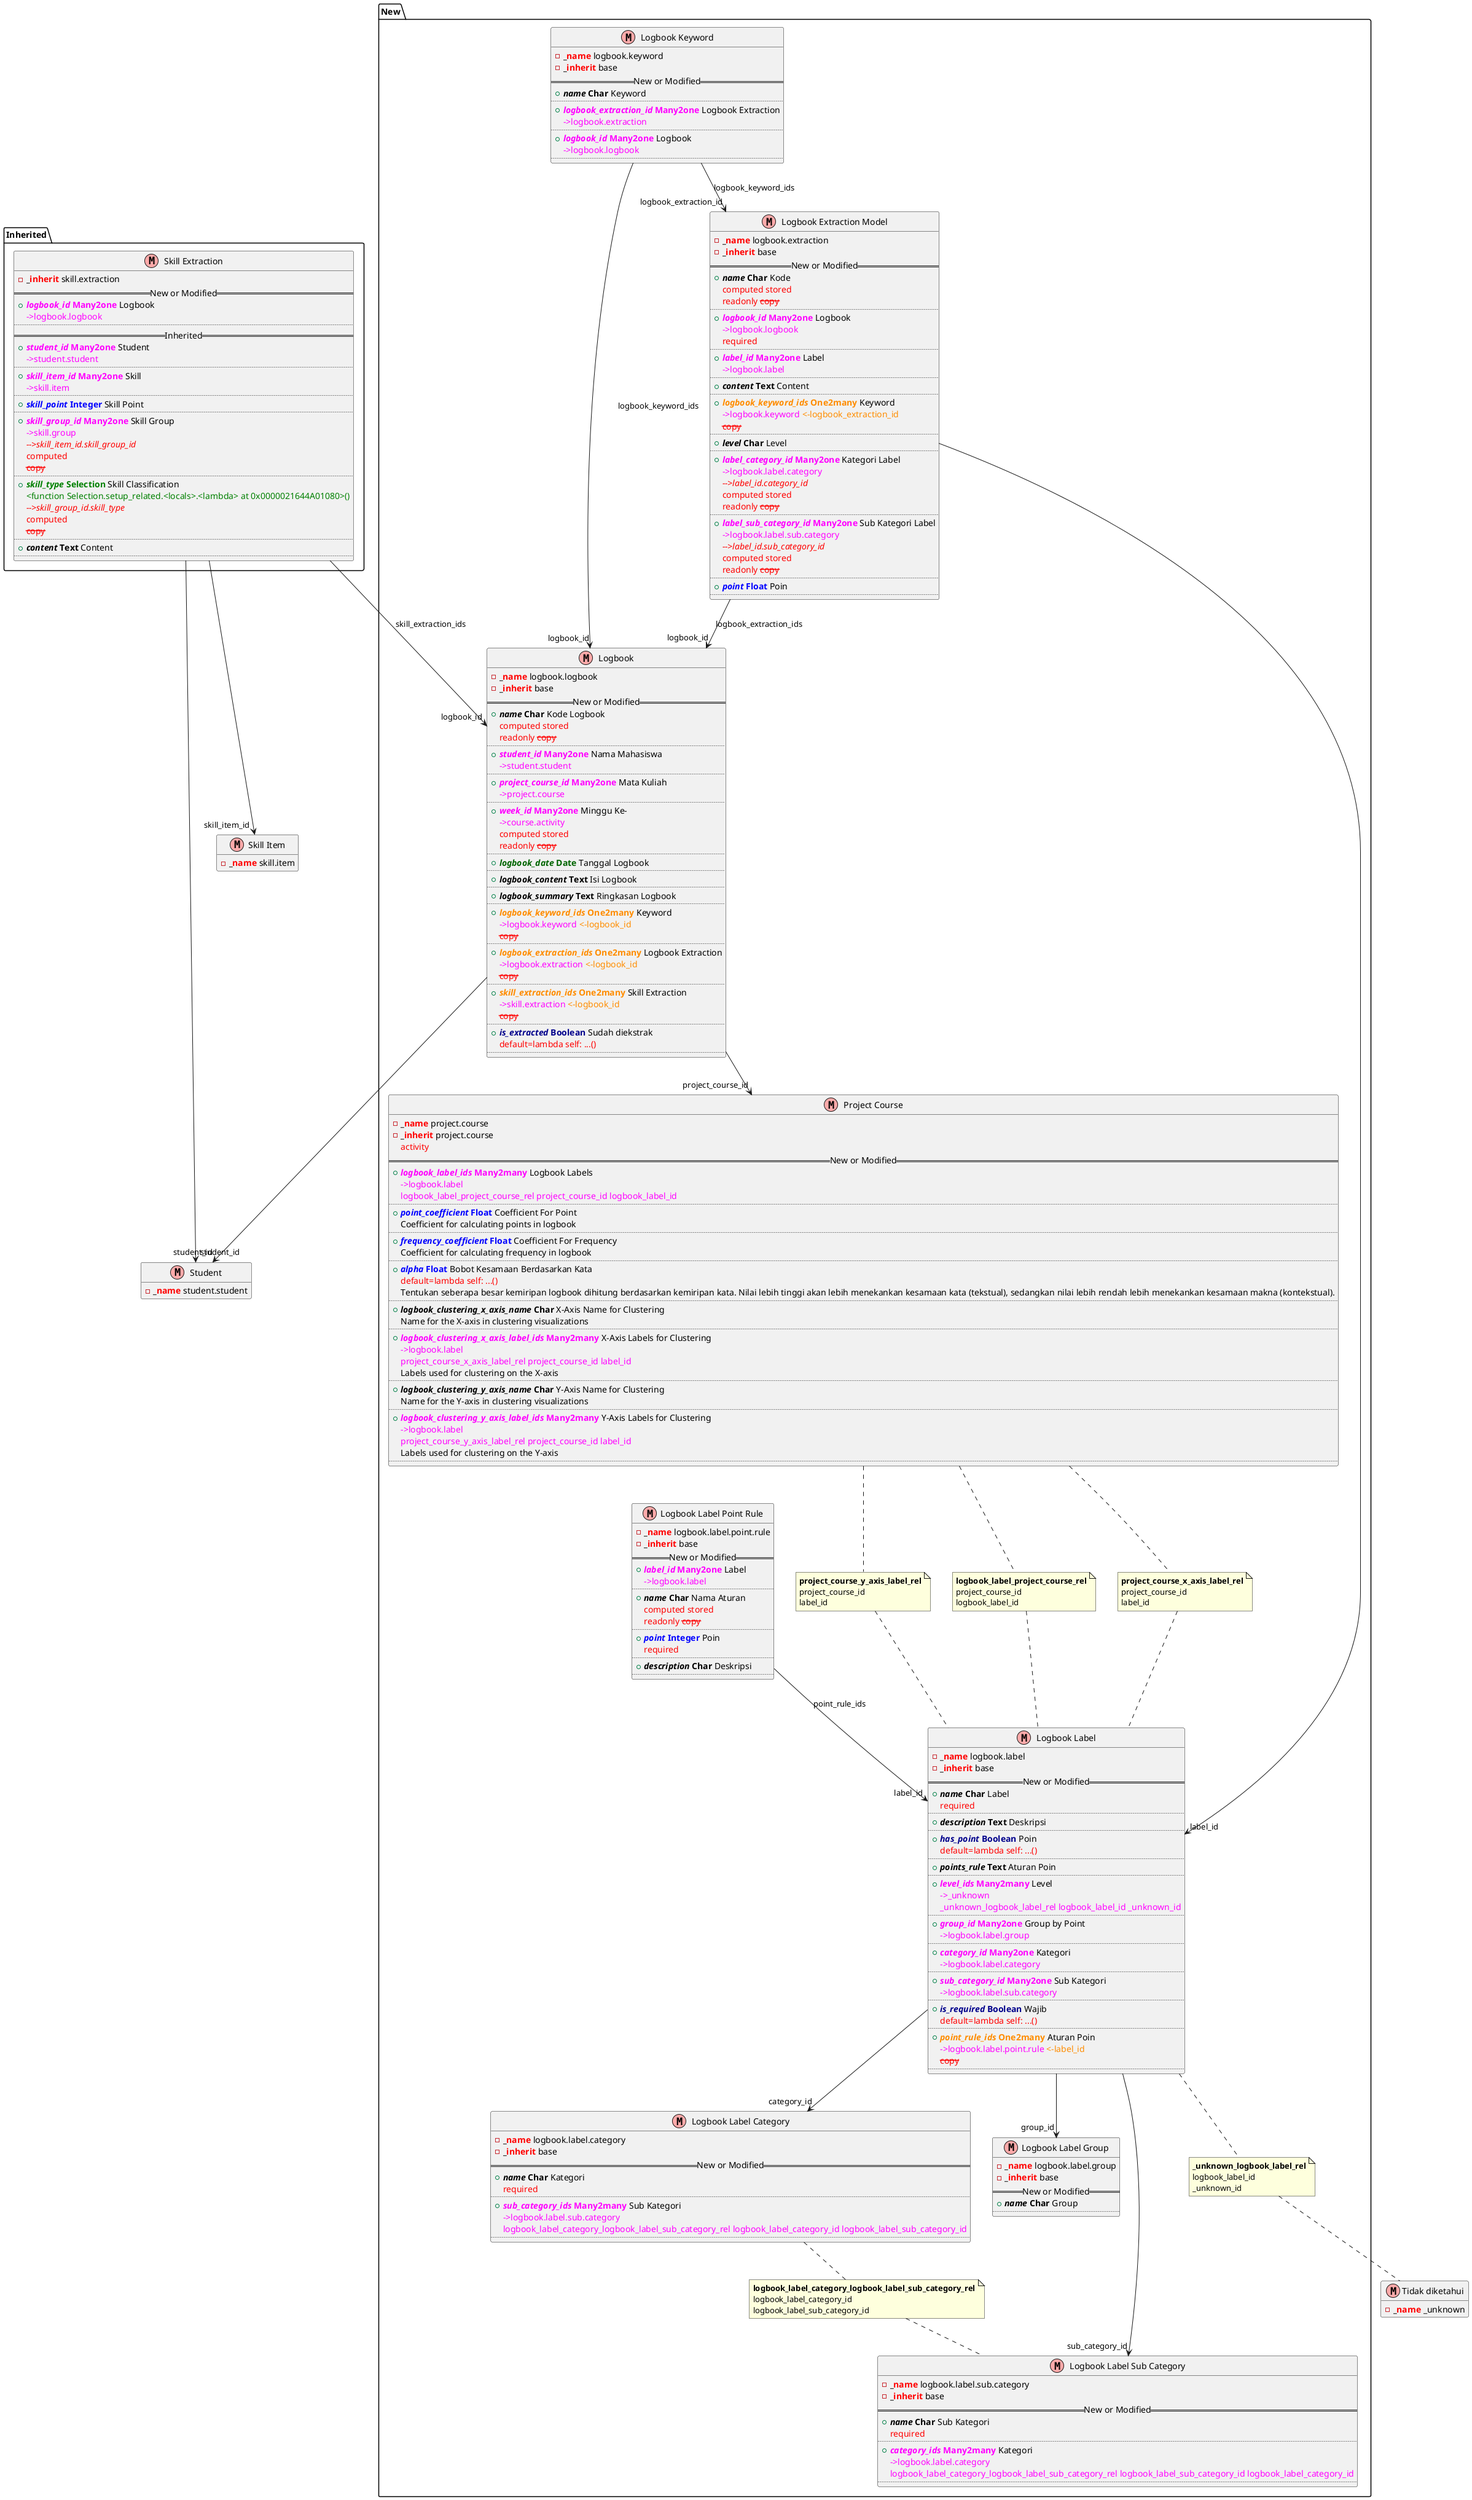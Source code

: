 @startuml jtk_logbook_base
!define Model(name,desc) class name as "desc" << (M,#FFAAAA) >>
!define TransientModel(name,desc) class name as "desc" << (T,magenta) >>
!define AbstractModel(name,desc) class name as "desc" << (T,green) >>
!define model(x) -<b>_<color:red>x</color></b>
!define char(x) +<b><i>x</i> Char</b>
!define m2o(x) +<b><color:magenta><i>x</i> Many2one</color></b>
!define m2m(x) +<b><color:magenta><i>x</i> Many2many</color></b>
!define o2m(x) +<b><color:darkorange><i>x</i> One2many</color></b>
!define ref(x) +<b><color:magenta><i>x</i> Reference</color></b>
!define text(x) +<b><i>x</i> Text</b>
!define html(x) +<b><i>x</i> Html</b>
!define int(x) +<b><color:blue><i>x</i> Integer</color></b>
!define float(x) +<b><color:blue><i>x </i>Float</color></b>
!define money(x) +<b><color:blue><i>x </i>Monetary</color></b>
!define sel(x) +<b><color:green><i>x</i> Selection</color></b>
!define bool(x) +<b><color:darkblue><i>x</i> Boolean</color></b>
!define date(x) +<b><color:darkgreen><i>x</i> Date</color></b>
!define dtime(x) +<b><color:darkgreen><i>x</i> Datetime</color></b>
!define bin(x) +<b><color:purple><i>x</i> Binary</color></b>
!define help(x) x
!define cm(x) <color:magenta>->x</color>
!define inv(x) <color:darkorange><-x</color>
!define rtbl(x) <color:magenta>x</color>
!define col1(x) <color:magenta>x</color>
!define col2(x) <color:magenta>x</color>
!define dom(x) <color:red>x</color>
!define is(x) <color:red>x</color>
!define not(x) <color:red><s>x</s></color>
!define variants(x) <color:green>x</color>
!define default(x) <color:red>default=x</color>
!define related(x) <color:red><i>-->x</i></color>
!define compute(x) <color:red>x()</color>
hide methods
hide stereotypes

package "New" {

Model(LogbookExtraction, "Logbook Extraction Model") {
model(name) logbook.extraction
model(inherit) base
==New or Modified==
char(name) Kode
is(computed) is(stored)
is(readonly) not(copy)
..
m2o(logbook_id) Logbook
cm(logbook.logbook)
is(required)
..
m2o(label_id) Label
cm(logbook.label)
..
text(content) Content
..
o2m(logbook_keyword_ids) Keyword
cm(logbook.keyword) inv(logbook_extraction_id)
not(copy)
..
char(level) Level
..
m2o(label_category_id) Kategori Label
cm(logbook.label.category)
related(label_id.category_id)
is(computed) is(stored)
is(readonly) not(copy)
..
m2o(label_sub_category_id) Sub Kategori Label
cm(logbook.label.sub.category)
related(label_id.sub_category_id)
is(computed) is(stored)
is(readonly) not(copy)
..
float(point) Poin
..
}

Model(LogbookKeyword, "Logbook Keyword") {
model(name) logbook.keyword
model(inherit) base
==New or Modified==
char(name) Keyword
..
m2o(logbook_extraction_id) Logbook Extraction
cm(logbook.extraction)
..
m2o(logbook_id) Logbook
cm(logbook.logbook)
..
}

Model(LogbookLabel, "Logbook Label") {
model(name) logbook.label
model(inherit) base
==New or Modified==
char(name) Label
is(required)
..
text(description) Deskripsi
..
bool(has_point) Poin
default(lambda self: ...())
..
text(points_rule) Aturan Poin
..
m2m(level_ids) Level
cm(_unknown)
rtbl(_unknown_logbook_label_rel) col1(logbook_label_id) col2(_unknown_id)
..
m2o(group_id) Group by Point
cm(logbook.label.group)
..
m2o(category_id) Kategori
cm(logbook.label.category)
..
m2o(sub_category_id) Sub Kategori
cm(logbook.label.sub.category)
..
bool(is_required) Wajib
default(lambda self: ...())
..
o2m(point_rule_ids) Aturan Poin
cm(logbook.label.point.rule) inv(label_id)
not(copy)
..
}

Model(LogbookLabelCategory, "Logbook Label Category") {
model(name) logbook.label.category
model(inherit) base
==New or Modified==
char(name) Kategori
is(required)
..
m2m(sub_category_ids) Sub Kategori
cm(logbook.label.sub.category)
rtbl(logbook_label_category_logbook_label_sub_category_rel) col1(logbook_label_category_id) col2(logbook_label_sub_category_id)
..
}

Model(LogbookLabelGroup, "Logbook Label Group") {
model(name) logbook.label.group
model(inherit) base
==New or Modified==
char(name) Group
..
}

Model(LogbookLabelPointRule, "Logbook Label Point Rule") {
model(name) logbook.label.point.rule
model(inherit) base
==New or Modified==
m2o(label_id) Label
cm(logbook.label)
..
char(name) Nama Aturan
is(computed) is(stored)
is(readonly) not(copy)
..
int(point) Poin
is(required)
..
char(description) Deskripsi
..
}

Model(LogbookLabelSubCategory, "Logbook Label Sub Category") {
model(name) logbook.label.sub.category
model(inherit) base
==New or Modified==
char(name) Sub Kategori
is(required)
..
m2m(category_ids) Kategori
cm(logbook.label.category)
rtbl(logbook_label_category_logbook_label_sub_category_rel) col1(logbook_label_sub_category_id) col2(logbook_label_category_id)
..
}

Model(LogbookLogbook, "Logbook") {
model(name) logbook.logbook
model(inherit) base
==New or Modified==
char(name) Kode Logbook
is(computed) is(stored)
is(readonly) not(copy)
..
m2o(student_id) Nama Mahasiswa
cm(student.student)
..
m2o(project_course_id) Mata Kuliah
cm(project.course)
..
m2o(week_id) Minggu Ke-
cm(course.activity)
is(computed) is(stored)
is(readonly) not(copy)
..
date(logbook_date) Tanggal Logbook
..
text(logbook_content) Isi Logbook
..
text(logbook_summary) Ringkasan Logbook
..
o2m(logbook_keyword_ids) Keyword
cm(logbook.keyword) inv(logbook_id)
not(copy)
..
o2m(logbook_extraction_ids) Logbook Extraction
cm(logbook.extraction) inv(logbook_id)
not(copy)
..
o2m(skill_extraction_ids) Skill Extraction
cm(skill.extraction) inv(logbook_id)
not(copy)
..
bool(is_extracted) Sudah diekstrak
default(lambda self: ...())
..
}

Model(ProjectCourse, "Project Course") {
model(name) project.course
model(inherit) project.course
is(activity)
==New or Modified==
m2m(logbook_label_ids) Logbook Labels
cm(logbook.label)
rtbl(logbook_label_project_course_rel) col1(project_course_id) col2(logbook_label_id)
..
float(point_coefficient) Coefficient For Point
Coefficient for calculating points in logbook
..
float(frequency_coefficient) Coefficient For Frequency
Coefficient for calculating frequency in logbook
..
float(alpha) Bobot Kesamaan Berdasarkan Kata
default(lambda self: ...())
Tentukan seberapa besar kemiripan logbook dihitung berdasarkan kemiripan kata. Nilai lebih tinggi akan lebih menekankan kesamaan kata (tekstual), sedangkan nilai lebih rendah lebih menekankan kesamaan makna (kontekstual).
..
char(logbook_clustering_x_axis_name) X-Axis Name for Clustering
Name for the X-axis in clustering visualizations
..
m2m(logbook_clustering_x_axis_label_ids) X-Axis Labels for Clustering
cm(logbook.label)
rtbl(project_course_x_axis_label_rel) col1(project_course_id) col2(label_id)
Labels used for clustering on the X-axis
..
char(logbook_clustering_y_axis_name) Y-Axis Name for Clustering
Name for the Y-axis in clustering visualizations
..
m2m(logbook_clustering_y_axis_label_ids) Y-Axis Labels for Clustering
cm(logbook.label)
rtbl(project_course_y_axis_label_rel) col1(project_course_id) col2(label_id)
Labels used for clustering on the Y-axis
..
}

note "<b>_unknown_logbook_label_rel</b>\nlogbook_label_id\n_unknown_id" as _unknown_logbook_label_rel
note "<b>logbook_label_category_logbook_label_sub_category_rel</b>\nlogbook_label_category_id\nlogbook_label_sub_category_id" as logbook_label_category_logbook_label_sub_category_rel
note "<b>logbook_label_project_course_rel</b>\nproject_course_id\nlogbook_label_id" as logbook_label_project_course_rel
note "<b>project_course_x_axis_label_rel</b>\nproject_course_id\nlabel_id" as project_course_x_axis_label_rel
note "<b>project_course_y_axis_label_rel</b>\nproject_course_id\nlabel_id" as project_course_y_axis_label_rel
}

package "Inherited" {

Model(SkillExtraction, "Skill Extraction") {
model(inherit) skill.extraction
==New or Modified==
m2o(logbook_id) Logbook
cm(logbook.logbook)
..
==Inherited==
m2o(student_id) Student
cm(student.student)
..
m2o(skill_item_id) Skill
cm(skill.item)
..
int(skill_point) Skill Point
..
m2o(skill_group_id) Skill Group
cm(skill.group)
related(skill_item_id.skill_group_id)
is(computed)
not(copy)
..
sel(skill_type) Skill Classification
variants(<function Selection.setup_related.<locals>.<lambda> at 0x0000021644A01080>())
related(skill_group_id.skill_type)
is(computed)
not(copy)
..
text(content) Content
..
}

}

Model(SkillItem, "Skill Item") {
model(name) skill.item
}
Model(StudentStudent, "Student") {
model(name) student.student
}
Model(_unknown, "Tidak diketahui") {
model(name) _unknown
}
LogbookKeyword --> "logbook_extraction_id" LogbookExtraction: "logbook_keyword_ids"
LogbookLabelPointRule --> "label_id" LogbookLabel: "point_rule_ids"
LogbookKeyword --> "logbook_id" LogbookLogbook: "logbook_keyword_ids"
LogbookExtraction --> "logbook_id" LogbookLogbook: "logbook_extraction_ids"
SkillExtraction --> "logbook_id" LogbookLogbook: "skill_extraction_ids"
LogbookExtraction --> "label_id" LogbookLabel
LogbookLabel --> "group_id" LogbookLabelGroup
LogbookLabel --> "category_id" LogbookLabelCategory
LogbookLabel --> "sub_category_id" LogbookLabelSubCategory
LogbookLogbook --> "student_id" StudentStudent
LogbookLogbook --> "project_course_id" ProjectCourse
SkillExtraction --> "student_id" StudentStudent
SkillExtraction --> "skill_item_id" SkillItem
LogbookLabel .. _unknown_logbook_label_rel
_unknown_logbook_label_rel .. _unknown
LogbookLabelCategory .. logbook_label_category_logbook_label_sub_category_rel
logbook_label_category_logbook_label_sub_category_rel .. LogbookLabelSubCategory
ProjectCourse .. logbook_label_project_course_rel
logbook_label_project_course_rel .. LogbookLabel
ProjectCourse .. project_course_x_axis_label_rel
project_course_x_axis_label_rel .. LogbookLabel
ProjectCourse .. project_course_y_axis_label_rel
project_course_y_axis_label_rel .. LogbookLabel
@enduml